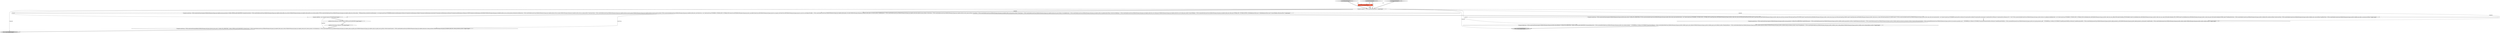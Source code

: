 digraph {
9 [style = filled, label = "rightPanel.setLayoutData(new GridData(GridData.VERTICAL_ALIGN_BEGINNING))@@@35@@@['0', '0', '1']", fillcolor = white, shape = ellipse image = "AAA0AAABBB3BBB"];
1 [style = filled, label = "Composite composite = UIUtils.createPlaceholder(parent,2,5)@@@3@@@['1', '1', '1']", fillcolor = white, shape = ellipse image = "AAA0AAABBB1BBB"];
14 [style = filled, label = "createPreferenceContent['0', '0', '1']", fillcolor = lightgray, shape = diamond image = "AAA0AAABBB3BBB"];
7 [style = filled, label = "{Composite scriptsGroup = UIUtils.createControlGroup(composite,SQLEditorMessages.pref_page_sql_editor_group_scripts,2,GridData.FILL_HORIZONTAL,0){UIUtils.createControlLabel(scriptsGroup,SQLEditorMessages.pref_page_sql_editor_label_commit_type)commitTypeCombo = new Combo(scriptsGroup,SWT.BORDER | SWT.DROP_DOWN | SWT.READ_ONLY)commitTypeCombo.add(SQLEditorMessages.pref_page_sql_editor_combo_item_script_end,SQLScriptCommitType.AT_END.ordinal())commitTypeCombo.add(SQLEditorMessages.pref_page_sql_editor_combo_item_each_line_autocommit,SQLScriptCommitType.AUTOCOMMIT.ordinal())commitTypeCombo.add(SQLEditorMessages.pref_page_sql_editor_combo_item_each_spec_line,SQLScriptCommitType.NLINES.ordinal())commitTypeCombo.add(SQLEditorMessages.pref_page_sql_editor_combo_item_no_commit,SQLScriptCommitType.NO_COMMIT.ordinal())}{UIUtils.createControlLabel(scriptsGroup,SQLEditorMessages.pref_page_sql_editor_label_commit_after_line)commitLinesText = new Spinner(scriptsGroup,SWT.BORDER)commitLinesText.setSelection(0)commitLinesText.setDigits(0)commitLinesText.setIncrement(1)commitLinesText.setMinimum(1)commitLinesText.setMaximum(1024 * 1024)}{UIUtils.createControlLabel(scriptsGroup,SQLEditorMessages.pref_page_sql_editor_label_error_handling)errorHandlingCombo = new Combo(scriptsGroup,SWT.BORDER | SWT.DROP_DOWN | SWT.READ_ONLY)errorHandlingCombo.add(SQLEditorMessages.pref_page_sql_editor_combo_item_stop_rollback,SQLScriptErrorHandling.STOP_ROLLBACK.ordinal())errorHandlingCombo.add(SQLEditorMessages.pref_page_sql_editor_combo_item_stop_commit,SQLScriptErrorHandling.STOP_COMMIT.ordinal())errorHandlingCombo.add(SQLEditorMessages.pref_page_sql_editor_combo_item_ignore,SQLScriptErrorHandling.IGNORE.ordinal())}fetchResultSetsCheck = UIUtils.createCheckbox(scriptsGroup,SQLEditorMessages.pref_page_sql_editor_checkbox_fetch_resultsets,null,false,2)resetCursorCheck = UIUtils.createCheckbox(scriptsGroup,SQLEditorMessages.pref_page_sql_editor_checkbox_reset_cursor,null,false,2)maxEditorCheck = UIUtils.createCheckbox(scriptsGroup,SQLEditorMessages.pref_page_sql_editor_checkbox_max_editor_on_script_exec,null,false,2)}@@@21@@@['1', '1', '0']", fillcolor = white, shape = ellipse image = "AAA0AAABBB1BBB"];
10 [style = filled, label = "rightPanel.setLayout(new GridLayout(1,false))@@@36@@@['0', '0', '1']", fillcolor = white, shape = ellipse image = "AAA0AAABBB3BBB"];
11 [style = filled, label = "Composite rightPanel = new Composite(composite,SWT.NONE)@@@34@@@['0', '0', '1']", fillcolor = white, shape = ellipse image = "AAA0AAABBB3BBB"];
3 [style = filled, label = "{Composite delimGroup = UIUtils.createControlGroup(composite,SQLEditorMessages.pref_page_sql_editor_group_delimiters,2,GridData.FILL_HORIZONTAL | GridData.VERTICAL_ALIGN_BEGINNING,0)statementDelimiterText = UIUtils.createLabelText(delimGroup,SQLEditorMessages.pref_page_sql_editor_text_statement_delimiter,\"\",SWT.BORDER,new GridData(32,SWT.DEFAULT))ignoreNativeDelimiter = UIUtils.createCheckbox(delimGroup,SQLEditorMessages.pref_page_sql_editor_checkbox_ignore_native_delimiter,SQLEditorMessages.pref_page_sql_editor_checkbox_ignore_native_delimiter_tip,false,2)blankLineDelimiter = UIUtils.createCheckbox(delimGroup,SQLEditorMessages.pref_page_sql_editor_checkbox_blank_line_delimiter,SQLEditorMessages.pref_page_sql_editor_checkbox_blank_line_delimiter_tip,false,2)removeTrailingDelimiter = UIUtils.createCheckbox(delimGroup,SQLEditorMessages.pref_page_sql_editor_checkbox_remove_trailing_delimiter,SQLEditorMessages.pref_page_sql_editor_checkbox_remove_trailing_delimiter_tip,false,2)}@@@62@@@['1', '1', '0']", fillcolor = white, shape = ellipse image = "AAA0AAABBB1BBB"];
2 [style = filled, label = "{Composite paramsGroup = UIUtils.createControlGroup(composite,SQLEditorMessages.pref_page_sql_editor_group_parameters,2,GridData.FILL_HORIZONTAL,0)enableSQLParameters = UIUtils.createCheckbox(paramsGroup,SQLEditorMessages.pref_page_sql_editor_checkbox_enable_sql_parameters,null,false,2)enableSQLAnonymousParameters = UIUtils.createCheckbox(paramsGroup,SQLEditorMessages.pref_page_sql_editor_checkbox_enable_sql_anonymous_parameters,null,false,2)anonymousParameterMarkText = UIUtils.createLabelText(paramsGroup,SQLEditorMessages.pref_page_sql_editor_text_anonymous_parameter_mark,\"\",SWT.BORDER,new GridData(32,SWT.DEFAULT))anonymousParameterMarkText.setTextLimit(1)namedParameterPrefixText = UIUtils.createLabelText(paramsGroup,SQLEditorMessages.pref_page_sql_editor_text_named_parameter_prefix,\"\",SWT.BORDER,new GridData(32,SWT.DEFAULT))namedParameterPrefixText.setTextLimit(1)enableParametersInDDL = UIUtils.createCheckbox(paramsGroup,SQLEditorMessages.pref_page_sql_editor_enable_parameters_in_ddl,SQLEditorMessages.pref_page_sql_editor_enable_parameters_in_ddl_tip,false,2)enableVariables = UIUtils.createCheckbox(paramsGroup,SQLEditorMessages.pref_page_sql_editor_enable_variables,SQLEditorMessages.pref_page_sql_editor_enable_variables_tip,false,2)}@@@51@@@['1', '1', '0']", fillcolor = white, shape = ellipse image = "AAA0AAABBB1BBB"];
0 [style = filled, label = "{Composite assistGroup = UIUtils.createControlGroup(composite,SQLEditorMessages.pref_page_sql_completion_group_sql_assistant,2,GridData.VERTICAL_ALIGN_BEGINNING,0)csAutoActivationCheck = UIUtils.createCheckbox(assistGroup,SQLEditorMessages.pref_page_sql_completion_label_enable_auto_activation,SQLEditorMessages.pref_page_sql_completion_label_enable_auto_activation_tip,false,2)UIUtils.createControlLabel(assistGroup,SQLEditorMessages.pref_page_sql_completion_label_auto_activation_delay + UIMessages.label_ms)csAutoActivationDelaySpinner = new Spinner(assistGroup,SWT.BORDER)csAutoActivationDelaySpinner.setSelection(0)csAutoActivationDelaySpinner.setDigits(0)csAutoActivationDelaySpinner.setIncrement(50)csAutoActivationDelaySpinner.setMinimum(0)csAutoActivationDelaySpinner.setMaximum(1000000)csAutoActivationDelaySpinner.setToolTipText(SQLEditorMessages.pref_page_sql_completion_label_set_auto_activation_delay_tip)csAutoActivateOnKeystroke = UIUtils.createCheckbox(assistGroup,SQLEditorMessages.pref_page_sql_completion_label_activate_on_typing,SQLEditorMessages.pref_page_sql_completion_label_activate_on_typing_tip,false,2)csAutoInsertCheck = UIUtils.createCheckbox(assistGroup,SQLEditorMessages.pref_page_sql_completion_label_auto_insert_proposal,SQLEditorMessages.pref_page_sql_completion_label_auto_insert_proposal_tip,false,2)UIUtils.createControlLabel(assistGroup,SQLEditorMessages.pref_page_sql_completion_label_insert_case)csInsertCase = new Combo(assistGroup,SWT.BORDER | SWT.DROP_DOWN | SWT.READ_ONLY)csInsertCase.add(SQLEditorMessages.pref_page_sql_insert_case_default)csInsertCase.add(SQLEditorMessages.pref_page_sql_insert_case_upper_case)csInsertCase.add(SQLEditorMessages.pref_page_sql_insert_case_lower_case)csReplaceWordAfter = UIUtils.createCheckbox(assistGroup,SQLEditorMessages.pref_page_sql_completion_label_replace_word_after,SQLEditorMessages.pref_page_sql_completion_label_replace_word_after_tip,false,2)csHideDuplicates = UIUtils.createCheckbox(assistGroup,SQLEditorMessages.pref_page_sql_completion_label_hide_duplicate_names,null,false,2)csShortName = UIUtils.createCheckbox(assistGroup,SQLEditorMessages.pref_page_sql_completion_label_use_short_names,null,false,2)csLongName = UIUtils.createCheckbox(assistGroup,SQLEditorMessages.pref_page_sql_completion_label_use_long_names,null,false,2)csInsertSpace = UIUtils.createCheckbox(assistGroup,SQLEditorMessages.pref_page_sql_completion_label_insert_space,null,false,2)csSortAlphabetically = UIUtils.createCheckbox(assistGroup,SQLEditorMessages.pref_page_sql_completion_label_sort_alphabetically,null,false,2)csShowServerHelpTopics = UIUtils.createCheckbox(assistGroup,SQLEditorMessages.pref_page_sql_completion_label_show_server_help_topics,SQLEditorMessages.pref_page_sql_completion_label_show_server_help_topics_tip,false,2)csInsertTableAlias = UIUtils.createLabelCombo(assistGroup,SQLEditorMessages.pref_page_sql_completion_label_insert_table_alias,SWT.READ_ONLY | SWT.DROP_DOWN)for (SQLTableAliasInsertMode mode : SQLTableAliasInsertMode.values()){csInsertTableAlias.add(mode.getText())}}@@@4@@@['1', '1', '1']", fillcolor = white, shape = ellipse image = "AAA0AAABBB1BBB"];
8 [style = filled, label = "createPreferenceContent['0', '1', '0']", fillcolor = lightgray, shape = diamond image = "AAA0AAABBB2BBB"];
12 [style = filled, label = "return composite@@@43@@@['0', '0', '1']", fillcolor = lightgray, shape = ellipse image = "AAA0AAABBB3BBB"];
4 [style = filled, label = "createPreferenceContent['1', '0', '0']", fillcolor = lightgray, shape = diamond image = "AAA0AAABBB1BBB"];
13 [style = filled, label = "{Composite assistGroup = UIUtils.createControlGroup(rightPanel,SQLEditorMessages.pref_page_sql_format_group_search,1,GridData.FILL_HORIZONTAL | GridData.VERTICAL_ALIGN_BEGINNING,0)csMatchContains = UIUtils.createCheckbox(assistGroup,SQLEditorMessages.pref_page_sql_completion_label_match_contains,SQLEditorMessages.pref_page_sql_completion_label_match_contains_tip,false,2)csUseGlobalSearch = UIUtils.createCheckbox(assistGroup,SQLEditorMessages.pref_page_sql_completion_label_use_global_search,SQLEditorMessages.pref_page_sql_completion_label_use_global_search_tip,false,2)csShowColumnProcedures = UIUtils.createCheckbox(assistGroup,SQLEditorMessages.pref_page_sql_completion_label_show_column_procedures,SQLEditorMessages.pref_page_sql_completion_label_show_column_procedures_tip,false,2)}@@@37@@@['0', '0', '1']", fillcolor = white, shape = ellipse image = "AAA0AAABBB3BBB"];
6 [style = filled, label = "return composite@@@69@@@['1', '1', '0']", fillcolor = lightgray, shape = ellipse image = "AAA0AAABBB1BBB"];
5 [style = filled, label = "Composite parent@@@2@@@['1', '1', '1']", fillcolor = tomato, shape = box image = "AAA0AAABBB1BBB"];
14->5 [style = dotted, label="true"];
1->6 [style = solid, label="composite"];
0->7 [style = bold, label=""];
5->1 [style = solid, label="parent"];
1->7 [style = solid, label="composite"];
11->9 [style = bold, label=""];
1->2 [style = solid, label="composite"];
0->13 [style = solid, label="assistGroup"];
0->11 [style = bold, label=""];
4->1 [style = bold, label=""];
2->3 [style = bold, label=""];
3->6 [style = bold, label=""];
8->1 [style = bold, label=""];
14->1 [style = bold, label=""];
13->12 [style = bold, label=""];
10->13 [style = bold, label=""];
1->11 [style = solid, label="composite"];
1->12 [style = solid, label="composite"];
8->5 [style = dotted, label="true"];
11->13 [style = solid, label="rightPanel"];
4->5 [style = dotted, label="true"];
1->3 [style = solid, label="composite"];
9->10 [style = bold, label=""];
1->0 [style = bold, label=""];
1->0 [style = solid, label="composite"];
7->2 [style = bold, label=""];
}
